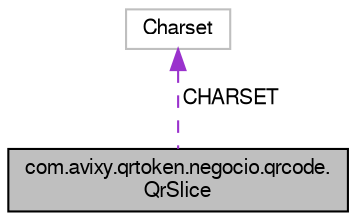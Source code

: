 digraph "com.avixy.qrtoken.negocio.qrcode.QrSlice"
{
  bgcolor="transparent";
  edge [fontname="FreeSans",fontsize="10",labelfontname="FreeSans",labelfontsize="10"];
  node [fontname="FreeSans",fontsize="10",shape=record];
  Node1 [label="com.avixy.qrtoken.negocio.qrcode.\lQrSlice",height=0.2,width=0.4,color="black", fillcolor="grey75", style="filled" fontcolor="black"];
  Node2 -> Node1 [dir="back",color="darkorchid3",fontsize="10",style="dashed",label=" CHARSET" ,fontname="FreeSans"];
  Node2 [label="Charset",height=0.2,width=0.4,color="grey75"];
}
